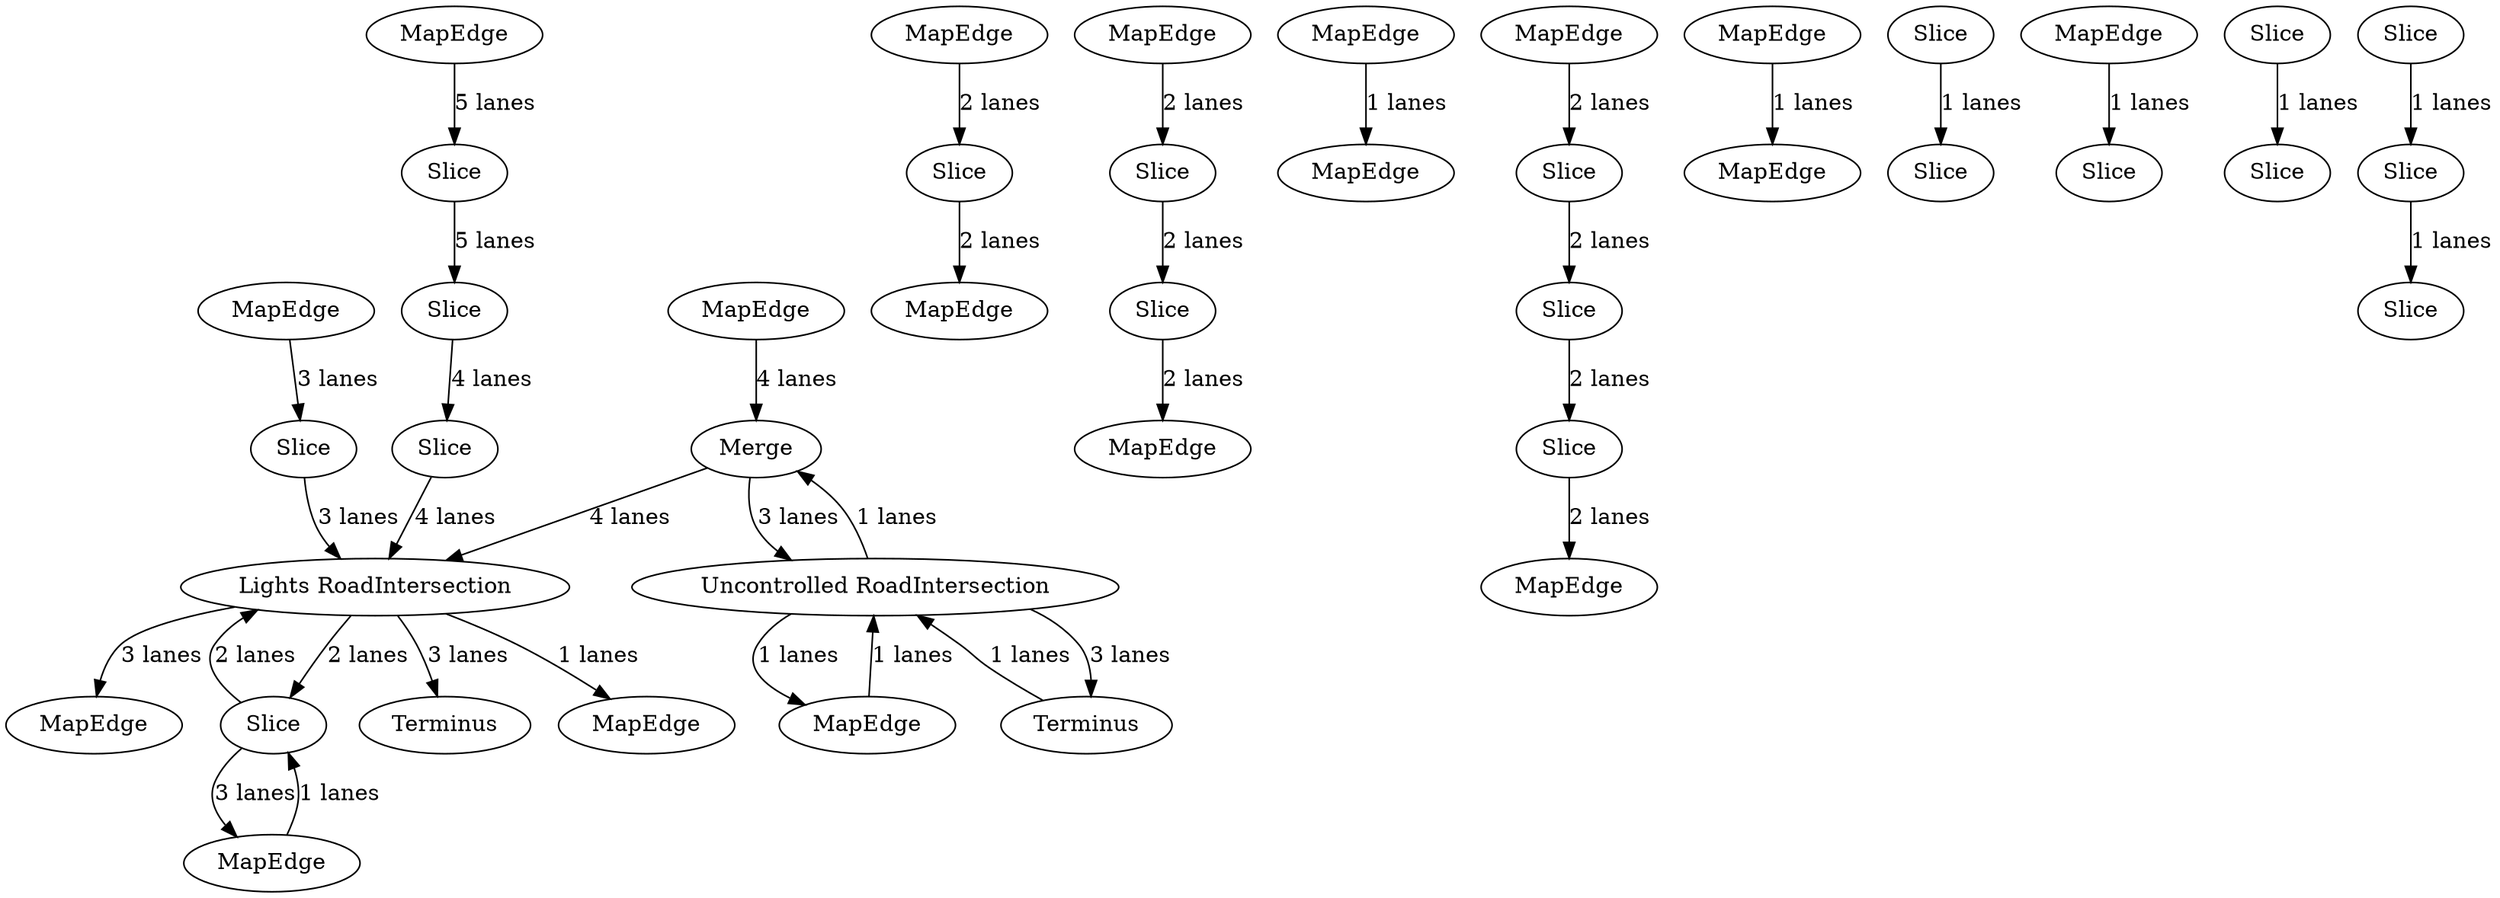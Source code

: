 digraph {
    0 [ label = "MapEdge" ]
    1 [ label = "Slice" ]
    2 [ label = "MapEdge" ]
    3 [ label = "Slice" ]
    4 [ label = "Terminus" ]
    5 [ label = "Uncontrolled RoadIntersection" ]
    6 [ label = "MapEdge" ]
    7 [ label = "Merge" ]
    8 [ label = "Terminus" ]
    9 [ label = "MapEdge" ]
    10 [ label = "Slice" ]
    11 [ label = "Slice" ]
    12 [ label = "MapEdge" ]
    13 [ label = "Lights RoadIntersection" ]
    14 [ label = "MapEdge" ]
    15 [ label = "MapEdge" ]
    16 [ label = "MapEdge" ]
    17 [ label = "Slice" ]
    18 [ label = "MapEdge" ]
    19 [ label = "Slice" ]
    20 [ label = "Slice" ]
    21 [ label = "Slice" ]
    22 [ label = "MapEdge" ]
    23 [ label = "Slice" ]
    24 [ label = "MapEdge" ]
    25 [ label = "MapEdge" ]
    26 [ label = "MapEdge" ]
    27 [ label = "MapEdge" ]
    28 [ label = "MapEdge" ]
    29 [ label = "Slice" ]
    30 [ label = "Slice" ]
    31 [ label = "MapEdge" ]
    32 [ label = "Slice" ]
    33 [ label = "Slice" ]
    34 [ label = "MapEdge" ]
    35 [ label = "MapEdge" ]
    36 [ label = "Slice" ]
    37 [ label = "Slice" ]
    38 [ label = "Slice" ]
    39 [ label = "Slice" ]
    40 [ label = "Slice" ]
    41 [ label = "Slice" ]
    0 -> 1 [ label = "3 lanes" ]
    2 -> 3 [ label = "2 lanes" ]
    13 -> 4 [ label = "3 lanes" ]
    5 -> 6 [ label = "1 lanes" ]
    6 -> 5 [ label = "1 lanes" ]
    7 -> 5 [ label = "3 lanes" ]
    5 -> 7 [ label = "1 lanes" ]
    5 -> 8 [ label = "3 lanes" ]
    8 -> 5 [ label = "1 lanes" ]
    9 -> 10 [ label = "2 lanes" ]
    11 -> 12 [ label = "3 lanes" ]
    12 -> 11 [ label = "1 lanes" ]
    14 -> 7 [ label = "4 lanes" ]
    7 -> 13 [ label = "4 lanes" ]
    13 -> 25 [ label = "3 lanes" ]
    16 -> 15 [ label = "1 lanes" ]
    17 -> 18 [ label = "2 lanes" ]
    11 -> 13 [ label = "2 lanes" ]
    19 -> 17 [ label = "2 lanes" ]
    20 -> 21 [ label = "4 lanes" ]
    22 -> 23 [ label = "5 lanes" ]
    23 -> 20 [ label = "5 lanes" ]
    13 -> 24 [ label = "1 lanes" ]
    1 -> 13 [ label = "3 lanes" ]
    3 -> 26 [ label = "2 lanes" ]
    28 -> 27 [ label = "1 lanes" ]
    29 -> 38 [ label = "1 lanes" ]
    35 -> 30 [ label = "1 lanes" ]
    31 -> 32 [ label = "2 lanes" ]
    32 -> 19 [ label = "2 lanes" ]
    33 -> 34 [ label = "2 lanes" ]
    10 -> 33 [ label = "2 lanes" ]
    13 -> 11 [ label = "2 lanes" ]
    37 -> 36 [ label = "1 lanes" ]
    40 -> 39 [ label = "1 lanes" ]
    41 -> 40 [ label = "1 lanes" ]
    21 -> 13 [ label = "4 lanes" ]
}
